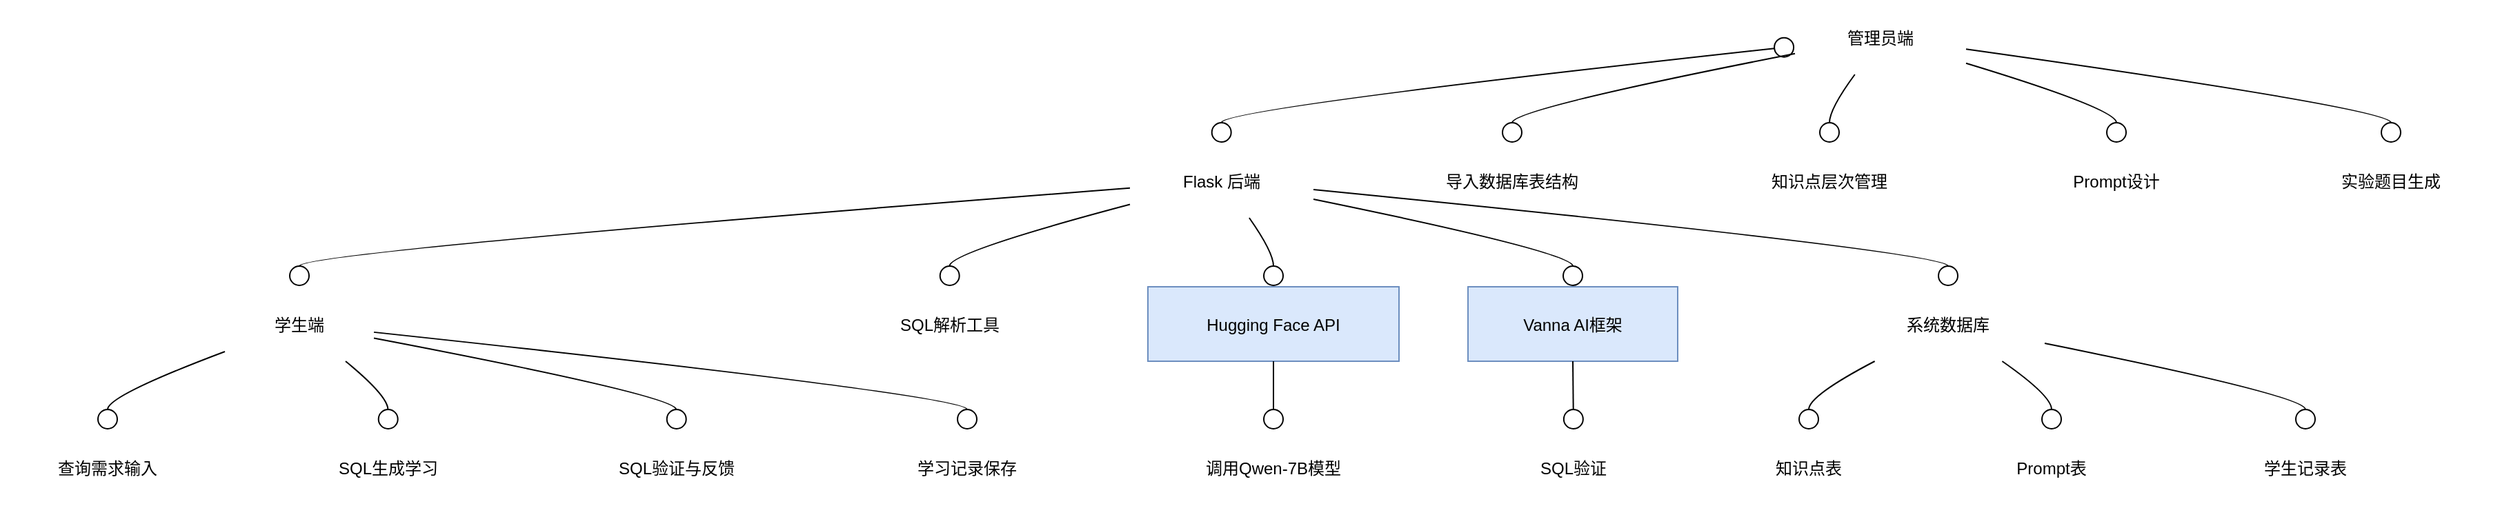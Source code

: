 <mxfile version="26.0.3">
  <diagram name="第 1 页" id="6OZQqVKilI891TI5CfxN">
    <mxGraphModel dx="1313" dy="711" grid="1" gridSize="10" guides="1" tooltips="1" connect="1" arrows="1" fold="1" page="1" pageScale="1" pageWidth="827" pageHeight="1169" math="0" shadow="0">
      <root>
        <mxCell id="0" />
        <mxCell id="1" parent="0" />
        <mxCell id="nXyEkQqb4u_bWVw2vQIe-44" value="管理员端" style="fillColor=none;strokeColor=none;" vertex="1" parent="1">
          <mxGeometry x="1321" y="20" width="124" height="54" as="geometry" />
        </mxCell>
        <mxCell id="nXyEkQqb4u_bWVw2vQIe-45" value="Flask 后端" style="fillColor=none;strokeColor=none;" vertex="1" parent="1">
          <mxGeometry x="839" y="124" width="133" height="54" as="geometry" />
        </mxCell>
        <mxCell id="nXyEkQqb4u_bWVw2vQIe-46" value="学生端" style="fillColor=none;strokeColor=none;" vertex="1" parent="1">
          <mxGeometry x="183" y="228" width="108" height="54" as="geometry" />
        </mxCell>
        <mxCell id="nXyEkQqb4u_bWVw2vQIe-47" value="导入数据库表结构" style="fillColor=none;strokeColor=none;" vertex="1" parent="1">
          <mxGeometry x="1022" y="124" width="188" height="54" as="geometry" />
        </mxCell>
        <mxCell id="nXyEkQqb4u_bWVw2vQIe-48" value="知识点层次管理" style="fillColor=none;strokeColor=none;" vertex="1" parent="1">
          <mxGeometry x="1260" y="124" width="172" height="54" as="geometry" />
        </mxCell>
        <mxCell id="nXyEkQqb4u_bWVw2vQIe-49" value="Prompt设计" style="fillColor=none;strokeColor=none;" vertex="1" parent="1">
          <mxGeometry x="1482" y="124" width="144" height="54" as="geometry" />
        </mxCell>
        <mxCell id="nXyEkQqb4u_bWVw2vQIe-50" value="实验题目生成" style="fillColor=none;strokeColor=none;" vertex="1" parent="1">
          <mxGeometry x="1675" y="124" width="156" height="54" as="geometry" />
        </mxCell>
        <mxCell id="nXyEkQqb4u_bWVw2vQIe-51" value="SQL解析工具" style="fillColor=none;strokeColor=none;" vertex="1" parent="1">
          <mxGeometry x="633" y="228" width="151" height="54" as="geometry" />
        </mxCell>
        <mxCell id="nXyEkQqb4u_bWVw2vQIe-52" value="Hugging Face API" style="fillColor=#dae8fc;strokeColor=#6c8ebf;" vertex="1" parent="1">
          <mxGeometry x="852" y="228" width="182" height="54" as="geometry" />
        </mxCell>
        <mxCell id="nXyEkQqb4u_bWVw2vQIe-53" value="Vanna AI框架" style="fillColor=#dae8fc;strokeColor=#6c8ebf;" vertex="1" parent="1">
          <mxGeometry x="1084" y="228" width="152" height="54" as="geometry" />
        </mxCell>
        <mxCell id="nXyEkQqb4u_bWVw2vQIe-54" value="调用Qwen-7B模型" style="fillColor=none;strokeColor=none;" vertex="1" parent="1">
          <mxGeometry x="849" y="332" width="188" height="54" as="geometry" />
        </mxCell>
        <mxCell id="nXyEkQqb4u_bWVw2vQIe-55" value="SQL验证" style="fillColor=none;strokeColor=none;" vertex="1" parent="1">
          <mxGeometry x="1101" y="332" width="119" height="54" as="geometry" />
        </mxCell>
        <mxCell id="nXyEkQqb4u_bWVw2vQIe-56" value="系统数据库" style="fillColor=none;strokeColor=none;" vertex="1" parent="1">
          <mxGeometry x="1362" y="228" width="140" height="54" as="geometry" />
        </mxCell>
        <mxCell id="nXyEkQqb4u_bWVw2vQIe-57" value="知识点表" style="fillColor=none;strokeColor=none;" vertex="1" parent="1">
          <mxGeometry x="1269" y="332" width="124" height="54" as="geometry" />
        </mxCell>
        <mxCell id="nXyEkQqb4u_bWVw2vQIe-58" value="Prompt表" style="fillColor=none;strokeColor=none;" vertex="1" parent="1">
          <mxGeometry x="1443" y="332" width="128" height="54" as="geometry" />
        </mxCell>
        <mxCell id="nXyEkQqb4u_bWVw2vQIe-59" value="学生记录表" style="fillColor=none;strokeColor=none;" vertex="1" parent="1">
          <mxGeometry x="1621" y="332" width="140" height="54" as="geometry" />
        </mxCell>
        <mxCell id="nXyEkQqb4u_bWVw2vQIe-60" value="查询需求输入" style="fillColor=none;strokeColor=none;" vertex="1" parent="1">
          <mxGeometry x="20" y="332" width="156" height="54" as="geometry" />
        </mxCell>
        <mxCell id="nXyEkQqb4u_bWVw2vQIe-61" value="SQL生成学习" style="fillColor=none;strokeColor=none;" vertex="1" parent="1">
          <mxGeometry x="226" y="332" width="151" height="54" as="geometry" />
        </mxCell>
        <mxCell id="nXyEkQqb4u_bWVw2vQIe-62" value="SQL验证与反馈" style="fillColor=none;strokeColor=none;" vertex="1" parent="1">
          <mxGeometry x="427" y="332" width="167" height="54" as="geometry" />
        </mxCell>
        <mxCell id="nXyEkQqb4u_bWVw2vQIe-63" value="学习记录保存" style="fillColor=none;strokeColor=none;" vertex="1" parent="1">
          <mxGeometry x="643" y="332" width="156" height="54" as="geometry" />
        </mxCell>
        <mxCell id="nXyEkQqb4u_bWVw2vQIe-64" value="" style="curved=1;startArrow=circle;startFill=0;endArrow=circle;endFill=0;exitX=0;exitY=0.62;entryX=0.5;entryY=0;rounded=0;" edge="1" parent="1" source="nXyEkQqb4u_bWVw2vQIe-44" target="nXyEkQqb4u_bWVw2vQIe-45">
          <mxGeometry relative="1" as="geometry">
            <Array as="points">
              <mxPoint x="905" y="99" />
            </Array>
          </mxGeometry>
        </mxCell>
        <mxCell id="nXyEkQqb4u_bWVw2vQIe-65" value="" style="curved=1;startArrow=none;endArrow=circle;endFill=0;exitX=0;exitY=0.6;entryX=0.5;entryY=0;rounded=0;" edge="1" parent="1" source="nXyEkQqb4u_bWVw2vQIe-45" target="nXyEkQqb4u_bWVw2vQIe-46">
          <mxGeometry relative="1" as="geometry">
            <Array as="points">
              <mxPoint x="237" y="203" />
            </Array>
          </mxGeometry>
        </mxCell>
        <mxCell id="nXyEkQqb4u_bWVw2vQIe-66" value="" style="curved=1;startArrow=none;endArrow=circle;endFill=0;exitX=0;exitY=0.72;entryX=0.5;entryY=0;rounded=0;" edge="1" parent="1" source="nXyEkQqb4u_bWVw2vQIe-44" target="nXyEkQqb4u_bWVw2vQIe-47">
          <mxGeometry relative="1" as="geometry">
            <Array as="points">
              <mxPoint x="1116" y="99" />
            </Array>
          </mxGeometry>
        </mxCell>
        <mxCell id="nXyEkQqb4u_bWVw2vQIe-67" value="" style="curved=1;startArrow=none;endArrow=circle;endFill=0;exitX=0.35;exitY=1;entryX=0.5;entryY=0;rounded=0;" edge="1" parent="1" source="nXyEkQqb4u_bWVw2vQIe-44" target="nXyEkQqb4u_bWVw2vQIe-48">
          <mxGeometry relative="1" as="geometry">
            <Array as="points">
              <mxPoint x="1346" y="99" />
            </Array>
          </mxGeometry>
        </mxCell>
        <mxCell id="nXyEkQqb4u_bWVw2vQIe-68" value="" style="curved=1;startArrow=none;endArrow=circle;endFill=0;exitX=1;exitY=0.85;entryX=0.5;entryY=0;rounded=0;" edge="1" parent="1" source="nXyEkQqb4u_bWVw2vQIe-44" target="nXyEkQqb4u_bWVw2vQIe-49">
          <mxGeometry relative="1" as="geometry">
            <Array as="points">
              <mxPoint x="1554" y="99" />
            </Array>
          </mxGeometry>
        </mxCell>
        <mxCell id="nXyEkQqb4u_bWVw2vQIe-69" value="" style="curved=1;startArrow=none;endArrow=circle;endFill=0;exitX=1;exitY=0.66;entryX=0.5;entryY=0;rounded=0;" edge="1" parent="1" source="nXyEkQqb4u_bWVw2vQIe-44" target="nXyEkQqb4u_bWVw2vQIe-50">
          <mxGeometry relative="1" as="geometry">
            <Array as="points">
              <mxPoint x="1753" y="99" />
            </Array>
          </mxGeometry>
        </mxCell>
        <mxCell id="nXyEkQqb4u_bWVw2vQIe-70" value="" style="curved=1;startArrow=none;endArrow=circle;endFill=0;exitX=0;exitY=0.82;entryX=0.5;entryY=0;rounded=0;" edge="1" parent="1" source="nXyEkQqb4u_bWVw2vQIe-45" target="nXyEkQqb4u_bWVw2vQIe-51">
          <mxGeometry relative="1" as="geometry">
            <Array as="points">
              <mxPoint x="708" y="203" />
            </Array>
          </mxGeometry>
        </mxCell>
        <mxCell id="nXyEkQqb4u_bWVw2vQIe-71" value="" style="curved=1;startArrow=none;endArrow=circle;endFill=0;exitX=0.65;exitY=1;entryX=0.5;entryY=0;rounded=0;" edge="1" parent="1" source="nXyEkQqb4u_bWVw2vQIe-45" target="nXyEkQqb4u_bWVw2vQIe-52">
          <mxGeometry relative="1" as="geometry">
            <Array as="points">
              <mxPoint x="943" y="203" />
            </Array>
          </mxGeometry>
        </mxCell>
        <mxCell id="nXyEkQqb4u_bWVw2vQIe-72" value="" style="curved=1;startArrow=none;endArrow=circle;endFill=0;exitX=1;exitY=0.75;entryX=0.5;entryY=0;rounded=0;" edge="1" parent="1" source="nXyEkQqb4u_bWVw2vQIe-45" target="nXyEkQqb4u_bWVw2vQIe-53">
          <mxGeometry relative="1" as="geometry">
            <Array as="points">
              <mxPoint x="1160" y="203" />
            </Array>
          </mxGeometry>
        </mxCell>
        <mxCell id="nXyEkQqb4u_bWVw2vQIe-73" value="" style="curved=1;startArrow=none;endArrow=circle;endFill=0;exitX=0.5;exitY=1;entryX=0.5;entryY=0;rounded=0;" edge="1" parent="1" source="nXyEkQqb4u_bWVw2vQIe-52" target="nXyEkQqb4u_bWVw2vQIe-54">
          <mxGeometry relative="1" as="geometry">
            <Array as="points" />
          </mxGeometry>
        </mxCell>
        <mxCell id="nXyEkQqb4u_bWVw2vQIe-74" value="" style="curved=1;startArrow=none;endArrow=circle;endFill=0;exitX=0.5;exitY=1;entryX=0.5;entryY=0;rounded=0;" edge="1" parent="1" source="nXyEkQqb4u_bWVw2vQIe-53" target="nXyEkQqb4u_bWVw2vQIe-55">
          <mxGeometry relative="1" as="geometry">
            <Array as="points" />
          </mxGeometry>
        </mxCell>
        <mxCell id="nXyEkQqb4u_bWVw2vQIe-75" value="" style="curved=1;startArrow=none;endArrow=circle;endFill=0;exitX=1;exitY=0.62;entryX=0.5;entryY=0;rounded=0;" edge="1" parent="1" source="nXyEkQqb4u_bWVw2vQIe-45" target="nXyEkQqb4u_bWVw2vQIe-56">
          <mxGeometry relative="1" as="geometry">
            <Array as="points">
              <mxPoint x="1432" y="203" />
            </Array>
          </mxGeometry>
        </mxCell>
        <mxCell id="nXyEkQqb4u_bWVw2vQIe-76" value="" style="curved=1;startArrow=none;endArrow=circle;endFill=0;exitX=0.12;exitY=1;entryX=0.5;entryY=0;rounded=0;" edge="1" parent="1" source="nXyEkQqb4u_bWVw2vQIe-56" target="nXyEkQqb4u_bWVw2vQIe-57">
          <mxGeometry relative="1" as="geometry">
            <Array as="points">
              <mxPoint x="1331" y="307" />
            </Array>
          </mxGeometry>
        </mxCell>
        <mxCell id="nXyEkQqb4u_bWVw2vQIe-77" value="" style="curved=1;startArrow=none;endArrow=circle;endFill=0;exitX=0.78;exitY=1;entryX=0.5;entryY=0;rounded=0;" edge="1" parent="1" source="nXyEkQqb4u_bWVw2vQIe-56" target="nXyEkQqb4u_bWVw2vQIe-58">
          <mxGeometry relative="1" as="geometry">
            <Array as="points">
              <mxPoint x="1507" y="307" />
            </Array>
          </mxGeometry>
        </mxCell>
        <mxCell id="nXyEkQqb4u_bWVw2vQIe-78" value="" style="curved=1;startArrow=none;endArrow=circle;endFill=0;exitX=1;exitY=0.76;entryX=0.5;entryY=0;rounded=0;" edge="1" parent="1" source="nXyEkQqb4u_bWVw2vQIe-56" target="nXyEkQqb4u_bWVw2vQIe-59">
          <mxGeometry relative="1" as="geometry">
            <Array as="points">
              <mxPoint x="1691" y="307" />
            </Array>
          </mxGeometry>
        </mxCell>
        <mxCell id="nXyEkQqb4u_bWVw2vQIe-79" value="" style="curved=1;startArrow=none;endArrow=circle;endFill=0;exitX=0;exitY=0.87;entryX=0.5;entryY=0;rounded=0;" edge="1" parent="1" source="nXyEkQqb4u_bWVw2vQIe-46" target="nXyEkQqb4u_bWVw2vQIe-60">
          <mxGeometry relative="1" as="geometry">
            <Array as="points">
              <mxPoint x="98" y="307" />
            </Array>
          </mxGeometry>
        </mxCell>
        <mxCell id="nXyEkQqb4u_bWVw2vQIe-80" value="" style="curved=1;startArrow=none;endArrow=circle;endFill=0;exitX=0.81;exitY=1;entryX=0.5;entryY=0;rounded=0;" edge="1" parent="1" source="nXyEkQqb4u_bWVw2vQIe-46" target="nXyEkQqb4u_bWVw2vQIe-61">
          <mxGeometry relative="1" as="geometry">
            <Array as="points">
              <mxPoint x="301" y="307" />
            </Array>
          </mxGeometry>
        </mxCell>
        <mxCell id="nXyEkQqb4u_bWVw2vQIe-81" value="" style="curved=1;startArrow=none;endArrow=circle;endFill=0;exitX=1;exitY=0.69;entryX=0.5;entryY=0;rounded=0;" edge="1" parent="1" source="nXyEkQqb4u_bWVw2vQIe-46" target="nXyEkQqb4u_bWVw2vQIe-62">
          <mxGeometry relative="1" as="geometry">
            <Array as="points">
              <mxPoint x="510" y="307" />
            </Array>
          </mxGeometry>
        </mxCell>
        <mxCell id="nXyEkQqb4u_bWVw2vQIe-82" value="" style="curved=1;startArrow=none;endArrow=circle;endFill=0;exitX=1;exitY=0.61;entryX=0.5;entryY=0;rounded=0;" edge="1" parent="1" source="nXyEkQqb4u_bWVw2vQIe-46" target="nXyEkQqb4u_bWVw2vQIe-63">
          <mxGeometry relative="1" as="geometry">
            <Array as="points">
              <mxPoint x="721" y="307" />
            </Array>
          </mxGeometry>
        </mxCell>
      </root>
    </mxGraphModel>
  </diagram>
</mxfile>
